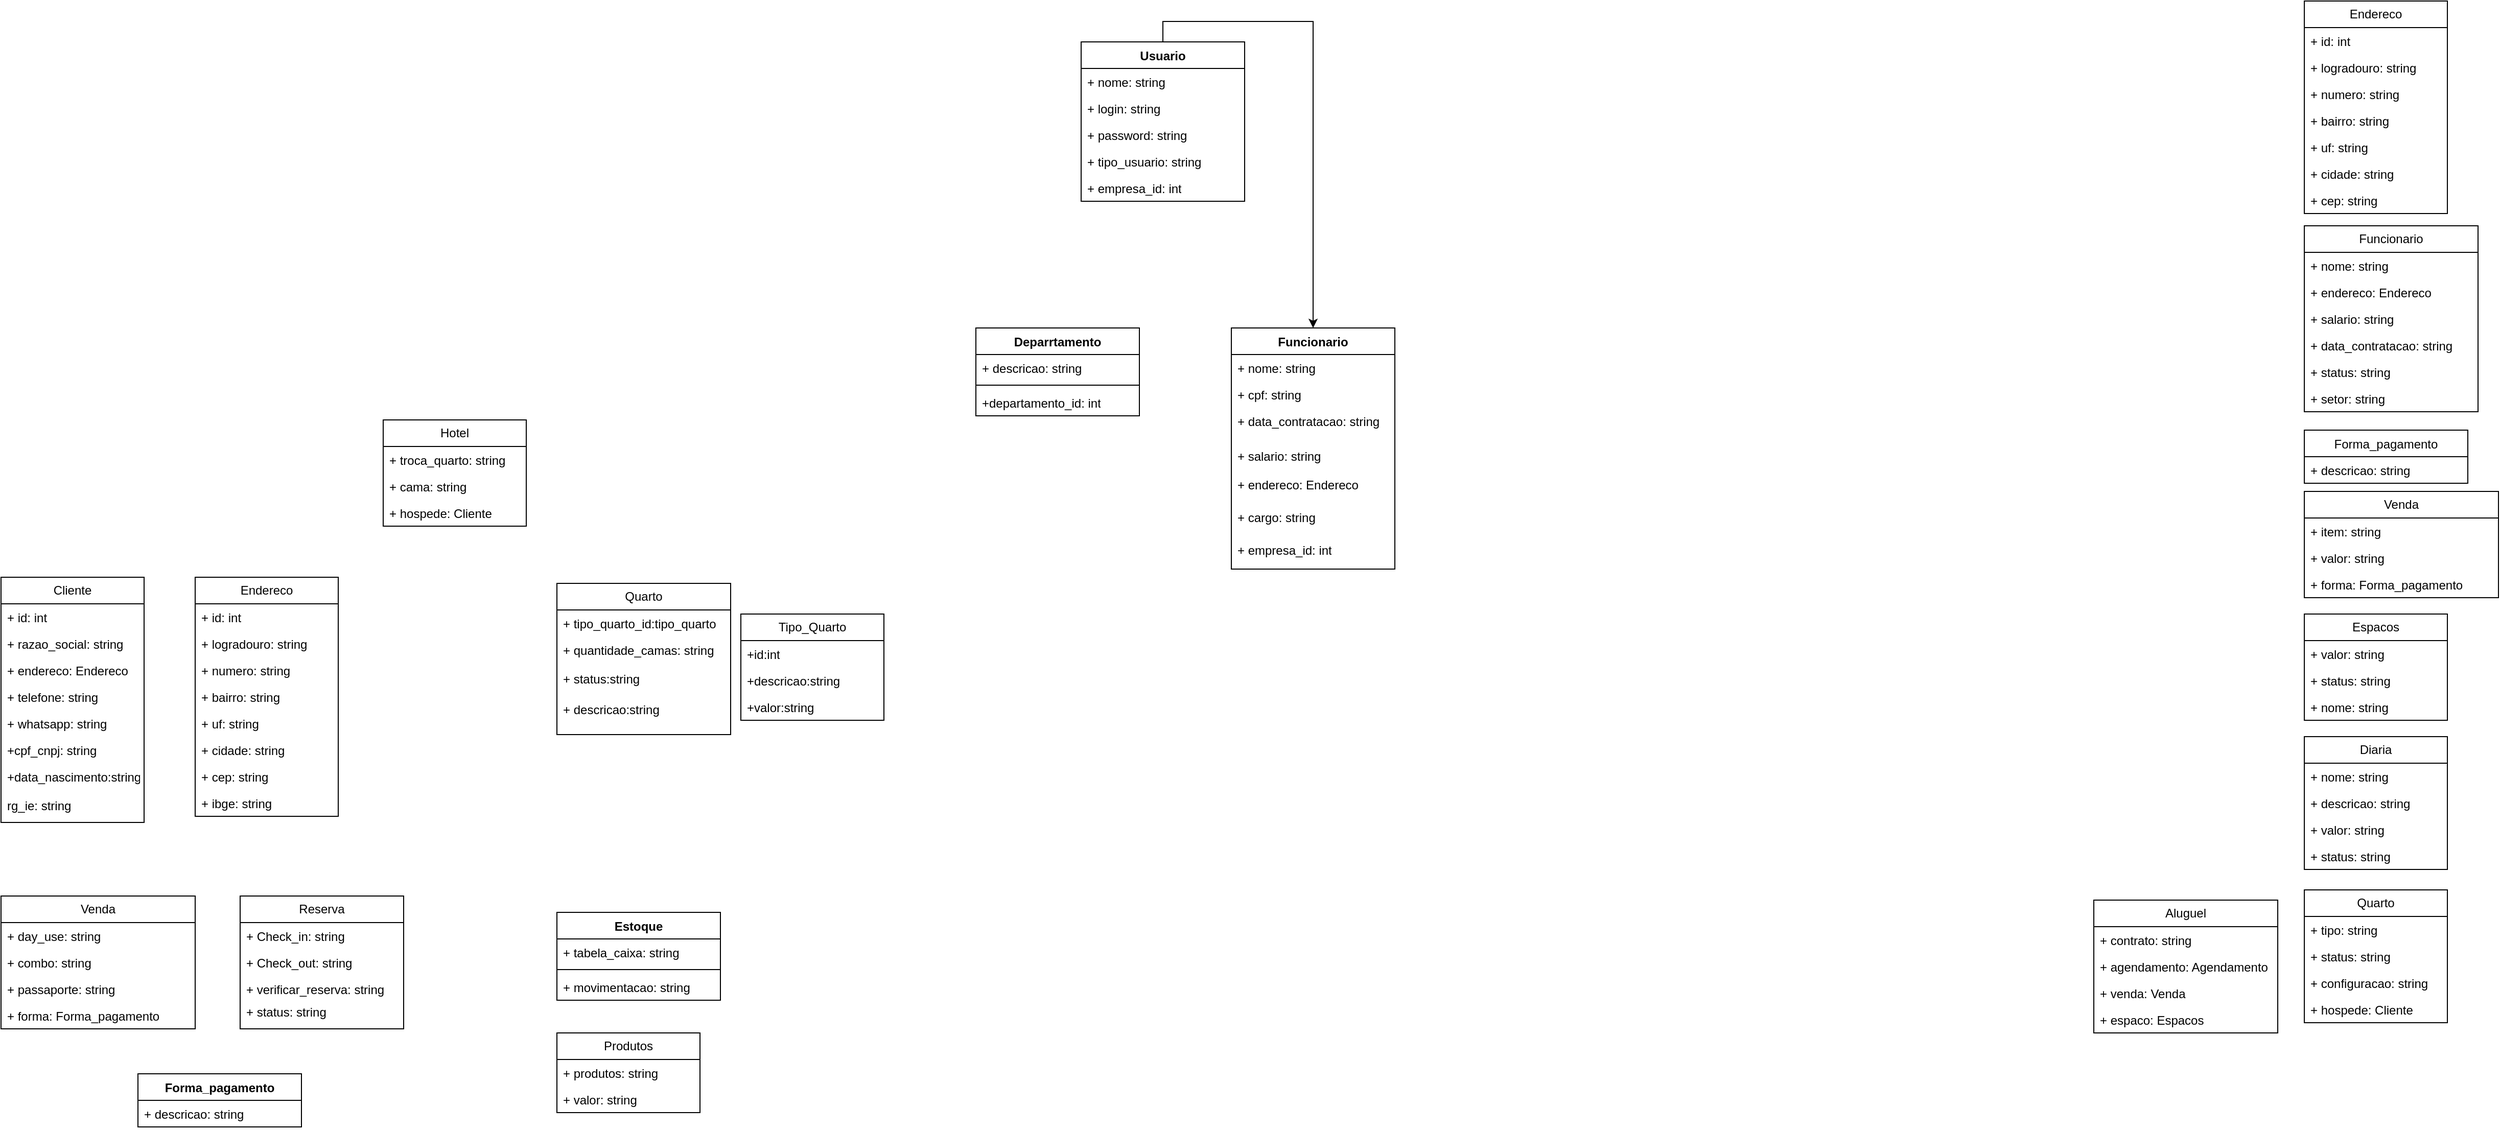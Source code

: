 <mxfile version="26.0.13" pages="3">
  <diagram id="C5RBs43oDa-KdzZeNtuy" name="Geral">
    <mxGraphModel dx="2774" dy="377" grid="1" gridSize="10" guides="1" tooltips="1" connect="1" arrows="1" fold="1" page="1" pageScale="1" pageWidth="827" pageHeight="1169" math="0" shadow="0">
      <root>
        <mxCell id="WIyWlLk6GJQsqaUBKTNV-0" />
        <mxCell id="WIyWlLk6GJQsqaUBKTNV-1" parent="WIyWlLk6GJQsqaUBKTNV-0" />
        <mxCell id="wSkTJqaz7idDvHBXDmYQ-0" value="Endereco" style="swimlane;fontStyle=0;childLayout=stackLayout;horizontal=1;startSize=26;fillColor=none;horizontalStack=0;resizeParent=1;resizeParentMax=0;resizeLast=0;collapsible=1;marginBottom=0;whiteSpace=wrap;html=1;" parent="WIyWlLk6GJQsqaUBKTNV-1" vertex="1">
          <mxGeometry x="620" y="40" width="140" height="208" as="geometry" />
        </mxCell>
        <mxCell id="wSkTJqaz7idDvHBXDmYQ-1" value="+ id: int" style="text;strokeColor=none;fillColor=none;align=left;verticalAlign=top;spacingLeft=4;spacingRight=4;overflow=hidden;rotatable=0;points=[[0,0.5],[1,0.5]];portConstraint=eastwest;whiteSpace=wrap;html=1;" parent="wSkTJqaz7idDvHBXDmYQ-0" vertex="1">
          <mxGeometry y="26" width="140" height="26" as="geometry" />
        </mxCell>
        <mxCell id="wSkTJqaz7idDvHBXDmYQ-2" value="+ logradouro: string" style="text;strokeColor=none;fillColor=none;align=left;verticalAlign=top;spacingLeft=4;spacingRight=4;overflow=hidden;rotatable=0;points=[[0,0.5],[1,0.5]];portConstraint=eastwest;whiteSpace=wrap;html=1;" parent="wSkTJqaz7idDvHBXDmYQ-0" vertex="1">
          <mxGeometry y="52" width="140" height="26" as="geometry" />
        </mxCell>
        <mxCell id="wSkTJqaz7idDvHBXDmYQ-3" value="+ numero: string" style="text;strokeColor=none;fillColor=none;align=left;verticalAlign=top;spacingLeft=4;spacingRight=4;overflow=hidden;rotatable=0;points=[[0,0.5],[1,0.5]];portConstraint=eastwest;whiteSpace=wrap;html=1;" parent="wSkTJqaz7idDvHBXDmYQ-0" vertex="1">
          <mxGeometry y="78" width="140" height="26" as="geometry" />
        </mxCell>
        <mxCell id="wSkTJqaz7idDvHBXDmYQ-4" value="+ bairro: string" style="text;strokeColor=none;fillColor=none;align=left;verticalAlign=top;spacingLeft=4;spacingRight=4;overflow=hidden;rotatable=0;points=[[0,0.5],[1,0.5]];portConstraint=eastwest;whiteSpace=wrap;html=1;" parent="wSkTJqaz7idDvHBXDmYQ-0" vertex="1">
          <mxGeometry y="104" width="140" height="26" as="geometry" />
        </mxCell>
        <mxCell id="wSkTJqaz7idDvHBXDmYQ-5" value="+ uf: string" style="text;strokeColor=none;fillColor=none;align=left;verticalAlign=top;spacingLeft=4;spacingRight=4;overflow=hidden;rotatable=0;points=[[0,0.5],[1,0.5]];portConstraint=eastwest;whiteSpace=wrap;html=1;" parent="wSkTJqaz7idDvHBXDmYQ-0" vertex="1">
          <mxGeometry y="130" width="140" height="26" as="geometry" />
        </mxCell>
        <mxCell id="wSkTJqaz7idDvHBXDmYQ-6" value="+ cidade: string" style="text;strokeColor=none;fillColor=none;align=left;verticalAlign=top;spacingLeft=4;spacingRight=4;overflow=hidden;rotatable=0;points=[[0,0.5],[1,0.5]];portConstraint=eastwest;whiteSpace=wrap;html=1;" parent="wSkTJqaz7idDvHBXDmYQ-0" vertex="1">
          <mxGeometry y="156" width="140" height="26" as="geometry" />
        </mxCell>
        <mxCell id="wSkTJqaz7idDvHBXDmYQ-7" value="+ cep: string" style="text;strokeColor=none;fillColor=none;align=left;verticalAlign=top;spacingLeft=4;spacingRight=4;overflow=hidden;rotatable=0;points=[[0,0.5],[1,0.5]];portConstraint=eastwest;whiteSpace=wrap;html=1;" parent="wSkTJqaz7idDvHBXDmYQ-0" vertex="1">
          <mxGeometry y="182" width="140" height="26" as="geometry" />
        </mxCell>
        <mxCell id="Y8Y8SWHDW6Bw1dZ4l9J8-2" value="Cliente" style="swimlane;fontStyle=0;childLayout=stackLayout;horizontal=1;startSize=26;fillColor=none;horizontalStack=0;resizeParent=1;resizeParentMax=0;resizeLast=0;collapsible=1;marginBottom=0;whiteSpace=wrap;html=1;" parent="WIyWlLk6GJQsqaUBKTNV-1" vertex="1">
          <mxGeometry x="-1634" y="604" width="140" height="240" as="geometry" />
        </mxCell>
        <mxCell id="Y8Y8SWHDW6Bw1dZ4l9J8-3" value="+ id: int " style="text;strokeColor=none;fillColor=none;align=left;verticalAlign=top;spacingLeft=4;spacingRight=4;overflow=hidden;rotatable=0;points=[[0,0.5],[1,0.5]];portConstraint=eastwest;whiteSpace=wrap;html=1;" parent="Y8Y8SWHDW6Bw1dZ4l9J8-2" vertex="1">
          <mxGeometry y="26" width="140" height="26" as="geometry" />
        </mxCell>
        <mxCell id="Y8Y8SWHDW6Bw1dZ4l9J8-4" value="+ razao_social: string" style="text;strokeColor=none;fillColor=none;align=left;verticalAlign=top;spacingLeft=4;spacingRight=4;overflow=hidden;rotatable=0;points=[[0,0.5],[1,0.5]];portConstraint=eastwest;whiteSpace=wrap;html=1;" parent="Y8Y8SWHDW6Bw1dZ4l9J8-2" vertex="1">
          <mxGeometry y="52" width="140" height="26" as="geometry" />
        </mxCell>
        <mxCell id="Y8Y8SWHDW6Bw1dZ4l9J8-5" value="+ endereco: Endereco" style="text;strokeColor=none;fillColor=none;align=left;verticalAlign=top;spacingLeft=4;spacingRight=4;overflow=hidden;rotatable=0;points=[[0,0.5],[1,0.5]];portConstraint=eastwest;whiteSpace=wrap;html=1;" parent="Y8Y8SWHDW6Bw1dZ4l9J8-2" vertex="1">
          <mxGeometry y="78" width="140" height="26" as="geometry" />
        </mxCell>
        <mxCell id="Y8Y8SWHDW6Bw1dZ4l9J8-6" value="+ telefone: string" style="text;strokeColor=none;fillColor=none;align=left;verticalAlign=top;spacingLeft=4;spacingRight=4;overflow=hidden;rotatable=0;points=[[0,0.5],[1,0.5]];portConstraint=eastwest;whiteSpace=wrap;html=1;" parent="Y8Y8SWHDW6Bw1dZ4l9J8-2" vertex="1">
          <mxGeometry y="104" width="140" height="26" as="geometry" />
        </mxCell>
        <mxCell id="Y8Y8SWHDW6Bw1dZ4l9J8-7" value="+ whatsapp: string" style="text;strokeColor=none;fillColor=none;align=left;verticalAlign=top;spacingLeft=4;spacingRight=4;overflow=hidden;rotatable=0;points=[[0,0.5],[1,0.5]];portConstraint=eastwest;whiteSpace=wrap;html=1;" parent="Y8Y8SWHDW6Bw1dZ4l9J8-2" vertex="1">
          <mxGeometry y="130" width="140" height="26" as="geometry" />
        </mxCell>
        <mxCell id="Y8Y8SWHDW6Bw1dZ4l9J8-8" value="+cpf_cnpj: string" style="text;strokeColor=none;fillColor=none;align=left;verticalAlign=top;spacingLeft=4;spacingRight=4;overflow=hidden;rotatable=0;points=[[0,0.5],[1,0.5]];portConstraint=eastwest;whiteSpace=wrap;html=1;" parent="Y8Y8SWHDW6Bw1dZ4l9J8-2" vertex="1">
          <mxGeometry y="156" width="140" height="26" as="geometry" />
        </mxCell>
        <mxCell id="ChTZRhIxoG6WgYnew7f6-90" value="+data_nascimento:string" style="text;strokeColor=none;fillColor=none;align=left;verticalAlign=top;spacingLeft=4;spacingRight=4;overflow=hidden;rotatable=0;points=[[0,0.5],[1,0.5]];portConstraint=eastwest;whiteSpace=wrap;html=1;" parent="Y8Y8SWHDW6Bw1dZ4l9J8-2" vertex="1">
          <mxGeometry y="182" width="140" height="28" as="geometry" />
        </mxCell>
        <mxCell id="Y8Y8SWHDW6Bw1dZ4l9J8-9" value="rg_ie: string" style="text;strokeColor=none;fillColor=none;align=left;verticalAlign=top;spacingLeft=4;spacingRight=4;overflow=hidden;rotatable=0;points=[[0,0.5],[1,0.5]];portConstraint=eastwest;whiteSpace=wrap;html=1;" parent="Y8Y8SWHDW6Bw1dZ4l9J8-2" vertex="1">
          <mxGeometry y="210" width="140" height="30" as="geometry" />
        </mxCell>
        <mxCell id="wSkTJqaz7idDvHBXDmYQ-8" value="Funcionario" style="swimlane;fontStyle=0;childLayout=stackLayout;horizontal=1;startSize=26;fillColor=none;horizontalStack=0;resizeParent=1;resizeParentMax=0;resizeLast=0;collapsible=1;marginBottom=0;whiteSpace=wrap;html=1;" parent="WIyWlLk6GJQsqaUBKTNV-1" vertex="1">
          <mxGeometry x="620" y="260" width="170" height="182" as="geometry" />
        </mxCell>
        <mxCell id="wSkTJqaz7idDvHBXDmYQ-9" value="+ nome: string" style="text;strokeColor=none;fillColor=none;align=left;verticalAlign=top;spacingLeft=4;spacingRight=4;overflow=hidden;rotatable=0;points=[[0,0.5],[1,0.5]];portConstraint=eastwest;whiteSpace=wrap;html=1;" parent="wSkTJqaz7idDvHBXDmYQ-8" vertex="1">
          <mxGeometry y="26" width="170" height="26" as="geometry" />
        </mxCell>
        <mxCell id="wSkTJqaz7idDvHBXDmYQ-10" value="+ endereco: Endereco" style="text;strokeColor=none;fillColor=none;align=left;verticalAlign=top;spacingLeft=4;spacingRight=4;overflow=hidden;rotatable=0;points=[[0,0.5],[1,0.5]];portConstraint=eastwest;whiteSpace=wrap;html=1;" parent="wSkTJqaz7idDvHBXDmYQ-8" vertex="1">
          <mxGeometry y="52" width="170" height="26" as="geometry" />
        </mxCell>
        <mxCell id="wSkTJqaz7idDvHBXDmYQ-11" value="+ salario: string" style="text;strokeColor=none;fillColor=none;align=left;verticalAlign=top;spacingLeft=4;spacingRight=4;overflow=hidden;rotatable=0;points=[[0,0.5],[1,0.5]];portConstraint=eastwest;whiteSpace=wrap;html=1;" parent="wSkTJqaz7idDvHBXDmYQ-8" vertex="1">
          <mxGeometry y="78" width="170" height="26" as="geometry" />
        </mxCell>
        <mxCell id="wSkTJqaz7idDvHBXDmYQ-12" value="+ data_contratacao: string" style="text;strokeColor=none;fillColor=none;align=left;verticalAlign=top;spacingLeft=4;spacingRight=4;overflow=hidden;rotatable=0;points=[[0,0.5],[1,0.5]];portConstraint=eastwest;whiteSpace=wrap;html=1;" parent="wSkTJqaz7idDvHBXDmYQ-8" vertex="1">
          <mxGeometry y="104" width="170" height="26" as="geometry" />
        </mxCell>
        <mxCell id="wSkTJqaz7idDvHBXDmYQ-13" value="+ status: string" style="text;strokeColor=none;fillColor=none;align=left;verticalAlign=top;spacingLeft=4;spacingRight=4;overflow=hidden;rotatable=0;points=[[0,0.5],[1,0.5]];portConstraint=eastwest;whiteSpace=wrap;html=1;" parent="wSkTJqaz7idDvHBXDmYQ-8" vertex="1">
          <mxGeometry y="130" width="170" height="26" as="geometry" />
        </mxCell>
        <mxCell id="wSkTJqaz7idDvHBXDmYQ-14" value="+ setor: string" style="text;strokeColor=none;fillColor=none;align=left;verticalAlign=top;spacingLeft=4;spacingRight=4;overflow=hidden;rotatable=0;points=[[0,0.5],[1,0.5]];portConstraint=eastwest;whiteSpace=wrap;html=1;" parent="wSkTJqaz7idDvHBXDmYQ-8" vertex="1">
          <mxGeometry y="156" width="170" height="26" as="geometry" />
        </mxCell>
        <mxCell id="G8Tv_Enj5uuoqfxfAPcS-8" value="&lt;span style=&quot;font-weight: normal;&quot;&gt;Forma_pagamento&lt;/span&gt;" style="swimlane;fontStyle=1;align=center;verticalAlign=top;childLayout=stackLayout;horizontal=1;startSize=26;horizontalStack=0;resizeParent=1;resizeParentMax=0;resizeLast=0;collapsible=1;marginBottom=0;whiteSpace=wrap;html=1;" parent="WIyWlLk6GJQsqaUBKTNV-1" vertex="1">
          <mxGeometry x="620" y="460" width="160" height="52" as="geometry" />
        </mxCell>
        <mxCell id="G8Tv_Enj5uuoqfxfAPcS-9" value="+ descricao: string" style="text;strokeColor=none;fillColor=none;align=left;verticalAlign=top;spacingLeft=4;spacingRight=4;overflow=hidden;rotatable=0;points=[[0,0.5],[1,0.5]];portConstraint=eastwest;whiteSpace=wrap;html=1;" parent="G8Tv_Enj5uuoqfxfAPcS-8" vertex="1">
          <mxGeometry y="26" width="160" height="26" as="geometry" />
        </mxCell>
        <mxCell id="G8Tv_Enj5uuoqfxfAPcS-12" value="Venda" style="swimlane;fontStyle=0;childLayout=stackLayout;horizontal=1;startSize=26;fillColor=none;horizontalStack=0;resizeParent=1;resizeParentMax=0;resizeLast=0;collapsible=1;marginBottom=0;whiteSpace=wrap;html=1;" parent="WIyWlLk6GJQsqaUBKTNV-1" vertex="1">
          <mxGeometry x="620" y="520" width="190" height="104" as="geometry" />
        </mxCell>
        <mxCell id="G8Tv_Enj5uuoqfxfAPcS-13" value="+ item: string" style="text;strokeColor=none;fillColor=none;align=left;verticalAlign=top;spacingLeft=4;spacingRight=4;overflow=hidden;rotatable=0;points=[[0,0.5],[1,0.5]];portConstraint=eastwest;whiteSpace=wrap;html=1;" parent="G8Tv_Enj5uuoqfxfAPcS-12" vertex="1">
          <mxGeometry y="26" width="190" height="26" as="geometry" />
        </mxCell>
        <mxCell id="G8Tv_Enj5uuoqfxfAPcS-14" value="+ valor: string" style="text;strokeColor=none;fillColor=none;align=left;verticalAlign=top;spacingLeft=4;spacingRight=4;overflow=hidden;rotatable=0;points=[[0,0.5],[1,0.5]];portConstraint=eastwest;whiteSpace=wrap;html=1;" parent="G8Tv_Enj5uuoqfxfAPcS-12" vertex="1">
          <mxGeometry y="52" width="190" height="26" as="geometry" />
        </mxCell>
        <mxCell id="G8Tv_Enj5uuoqfxfAPcS-15" value="+ forma: Forma_pagamento" style="text;strokeColor=none;fillColor=none;align=left;verticalAlign=top;spacingLeft=4;spacingRight=4;overflow=hidden;rotatable=0;points=[[0,0.5],[1,0.5]];portConstraint=eastwest;whiteSpace=wrap;html=1;" parent="G8Tv_Enj5uuoqfxfAPcS-12" vertex="1">
          <mxGeometry y="78" width="190" height="26" as="geometry" />
        </mxCell>
        <mxCell id="0kLQI9-kziCsEVqRTUsW-0" value="Espacos" style="swimlane;fontStyle=0;childLayout=stackLayout;horizontal=1;startSize=26;fillColor=none;horizontalStack=0;resizeParent=1;resizeParentMax=0;resizeLast=0;collapsible=1;marginBottom=0;whiteSpace=wrap;html=1;" parent="WIyWlLk6GJQsqaUBKTNV-1" vertex="1">
          <mxGeometry x="620" y="640" width="140" height="104" as="geometry" />
        </mxCell>
        <mxCell id="0kLQI9-kziCsEVqRTUsW-1" value="+ valor: string" style="text;strokeColor=none;fillColor=none;align=left;verticalAlign=top;spacingLeft=4;spacingRight=4;overflow=hidden;rotatable=0;points=[[0,0.5],[1,0.5]];portConstraint=eastwest;whiteSpace=wrap;html=1;" parent="0kLQI9-kziCsEVqRTUsW-0" vertex="1">
          <mxGeometry y="26" width="140" height="26" as="geometry" />
        </mxCell>
        <mxCell id="0kLQI9-kziCsEVqRTUsW-2" value="+ status: string" style="text;strokeColor=none;fillColor=none;align=left;verticalAlign=top;spacingLeft=4;spacingRight=4;overflow=hidden;rotatable=0;points=[[0,0.5],[1,0.5]];portConstraint=eastwest;whiteSpace=wrap;html=1;" parent="0kLQI9-kziCsEVqRTUsW-0" vertex="1">
          <mxGeometry y="52" width="140" height="26" as="geometry" />
        </mxCell>
        <mxCell id="0kLQI9-kziCsEVqRTUsW-3" value="+ nome: string" style="text;strokeColor=none;fillColor=none;align=left;verticalAlign=top;spacingLeft=4;spacingRight=4;overflow=hidden;rotatable=0;points=[[0,0.5],[1,0.5]];portConstraint=eastwest;whiteSpace=wrap;html=1;" parent="0kLQI9-kziCsEVqRTUsW-0" vertex="1">
          <mxGeometry y="78" width="140" height="26" as="geometry" />
        </mxCell>
        <mxCell id="ChTZRhIxoG6WgYnew7f6-2" value="Forma_pagamento" style="swimlane;fontStyle=1;align=center;verticalAlign=top;childLayout=stackLayout;horizontal=1;startSize=26;horizontalStack=0;resizeParent=1;resizeParentMax=0;resizeLast=0;collapsible=1;marginBottom=0;whiteSpace=wrap;html=1;" parent="WIyWlLk6GJQsqaUBKTNV-1" vertex="1">
          <mxGeometry x="-1500" y="1090" width="160" height="52" as="geometry" />
        </mxCell>
        <mxCell id="ChTZRhIxoG6WgYnew7f6-3" value="+ descricao: string" style="text;strokeColor=none;fillColor=none;align=left;verticalAlign=top;spacingLeft=4;spacingRight=4;overflow=hidden;rotatable=0;points=[[0,0.5],[1,0.5]];portConstraint=eastwest;whiteSpace=wrap;html=1;" parent="ChTZRhIxoG6WgYnew7f6-2" vertex="1">
          <mxGeometry y="26" width="160" height="26" as="geometry" />
        </mxCell>
        <mxCell id="0kLQI9-kziCsEVqRTUsW-4" value="Diaria" style="swimlane;fontStyle=0;childLayout=stackLayout;horizontal=1;startSize=26;fillColor=none;horizontalStack=0;resizeParent=1;resizeParentMax=0;resizeLast=0;collapsible=1;marginBottom=0;whiteSpace=wrap;html=1;" parent="WIyWlLk6GJQsqaUBKTNV-1" vertex="1">
          <mxGeometry x="620" y="760" width="140" height="130" as="geometry" />
        </mxCell>
        <mxCell id="0kLQI9-kziCsEVqRTUsW-5" value="+ nome: string" style="text;strokeColor=none;fillColor=none;align=left;verticalAlign=top;spacingLeft=4;spacingRight=4;overflow=hidden;rotatable=0;points=[[0,0.5],[1,0.5]];portConstraint=eastwest;whiteSpace=wrap;html=1;" parent="0kLQI9-kziCsEVqRTUsW-4" vertex="1">
          <mxGeometry y="26" width="140" height="26" as="geometry" />
        </mxCell>
        <mxCell id="0kLQI9-kziCsEVqRTUsW-6" value="+ descricao: string" style="text;strokeColor=none;fillColor=none;align=left;verticalAlign=top;spacingLeft=4;spacingRight=4;overflow=hidden;rotatable=0;points=[[0,0.5],[1,0.5]];portConstraint=eastwest;whiteSpace=wrap;html=1;" parent="0kLQI9-kziCsEVqRTUsW-4" vertex="1">
          <mxGeometry y="52" width="140" height="26" as="geometry" />
        </mxCell>
        <mxCell id="0kLQI9-kziCsEVqRTUsW-7" value="+ valor: string" style="text;strokeColor=none;fillColor=none;align=left;verticalAlign=top;spacingLeft=4;spacingRight=4;overflow=hidden;rotatable=0;points=[[0,0.5],[1,0.5]];portConstraint=eastwest;whiteSpace=wrap;html=1;" parent="0kLQI9-kziCsEVqRTUsW-4" vertex="1">
          <mxGeometry y="78" width="140" height="26" as="geometry" />
        </mxCell>
        <mxCell id="0kLQI9-kziCsEVqRTUsW-8" value="+ status: string" style="text;strokeColor=none;fillColor=none;align=left;verticalAlign=top;spacingLeft=4;spacingRight=4;overflow=hidden;rotatable=0;points=[[0,0.5],[1,0.5]];portConstraint=eastwest;whiteSpace=wrap;html=1;" parent="0kLQI9-kziCsEVqRTUsW-4" vertex="1">
          <mxGeometry y="104" width="140" height="26" as="geometry" />
        </mxCell>
        <mxCell id="ChTZRhIxoG6WgYnew7f6-4" value="Venda" style="swimlane;fontStyle=0;childLayout=stackLayout;horizontal=1;startSize=26;fillColor=none;horizontalStack=0;resizeParent=1;resizeParentMax=0;resizeLast=0;collapsible=1;marginBottom=0;whiteSpace=wrap;html=1;" parent="WIyWlLk6GJQsqaUBKTNV-1" vertex="1">
          <mxGeometry x="-1634" y="916" width="190" height="130" as="geometry">
            <mxRectangle x="-750" y="270" width="80" height="30" as="alternateBounds" />
          </mxGeometry>
        </mxCell>
        <mxCell id="ChTZRhIxoG6WgYnew7f6-5" value="+ day_use: string" style="text;strokeColor=none;fillColor=none;align=left;verticalAlign=top;spacingLeft=4;spacingRight=4;overflow=hidden;rotatable=0;points=[[0,0.5],[1,0.5]];portConstraint=eastwest;whiteSpace=wrap;html=1;" parent="ChTZRhIxoG6WgYnew7f6-4" vertex="1">
          <mxGeometry y="26" width="190" height="26" as="geometry" />
        </mxCell>
        <mxCell id="ChTZRhIxoG6WgYnew7f6-6" value="+ combo: string" style="text;strokeColor=none;fillColor=none;align=left;verticalAlign=top;spacingLeft=4;spacingRight=4;overflow=hidden;rotatable=0;points=[[0,0.5],[1,0.5]];portConstraint=eastwest;whiteSpace=wrap;html=1;" parent="ChTZRhIxoG6WgYnew7f6-4" vertex="1">
          <mxGeometry y="52" width="190" height="26" as="geometry" />
        </mxCell>
        <mxCell id="ChTZRhIxoG6WgYnew7f6-8" value="+ passaporte: string" style="text;strokeColor=none;fillColor=none;align=left;verticalAlign=top;spacingLeft=4;spacingRight=4;overflow=hidden;rotatable=0;points=[[0,0.5],[1,0.5]];portConstraint=eastwest;whiteSpace=wrap;html=1;" parent="ChTZRhIxoG6WgYnew7f6-4" vertex="1">
          <mxGeometry y="78" width="190" height="26" as="geometry" />
        </mxCell>
        <mxCell id="ChTZRhIxoG6WgYnew7f6-7" value="+ forma: Forma_pagamento" style="text;strokeColor=none;fillColor=none;align=left;verticalAlign=top;spacingLeft=4;spacingRight=4;overflow=hidden;rotatable=0;points=[[0,0.5],[1,0.5]];portConstraint=eastwest;whiteSpace=wrap;html=1;" parent="ChTZRhIxoG6WgYnew7f6-4" vertex="1">
          <mxGeometry y="104" width="190" height="26" as="geometry" />
        </mxCell>
        <mxCell id="0kLQI9-kziCsEVqRTUsW-14" value="Quarto" style="swimlane;fontStyle=0;childLayout=stackLayout;horizontal=1;startSize=26;fillColor=none;horizontalStack=0;resizeParent=1;resizeParentMax=0;resizeLast=0;collapsible=1;marginBottom=0;whiteSpace=wrap;html=1;" parent="WIyWlLk6GJQsqaUBKTNV-1" vertex="1">
          <mxGeometry x="620" y="910" width="140" height="130" as="geometry" />
        </mxCell>
        <mxCell id="0kLQI9-kziCsEVqRTUsW-15" value="+ tipo: string" style="text;strokeColor=none;fillColor=none;align=left;verticalAlign=top;spacingLeft=4;spacingRight=4;overflow=hidden;rotatable=0;points=[[0,0.5],[1,0.5]];portConstraint=eastwest;whiteSpace=wrap;html=1;" parent="0kLQI9-kziCsEVqRTUsW-14" vertex="1">
          <mxGeometry y="26" width="140" height="26" as="geometry" />
        </mxCell>
        <mxCell id="0kLQI9-kziCsEVqRTUsW-16" value="+ status: string" style="text;strokeColor=none;fillColor=none;align=left;verticalAlign=top;spacingLeft=4;spacingRight=4;overflow=hidden;rotatable=0;points=[[0,0.5],[1,0.5]];portConstraint=eastwest;whiteSpace=wrap;html=1;" parent="0kLQI9-kziCsEVqRTUsW-14" vertex="1">
          <mxGeometry y="52" width="140" height="26" as="geometry" />
        </mxCell>
        <mxCell id="0kLQI9-kziCsEVqRTUsW-17" value="+ configuracao: string" style="text;strokeColor=none;fillColor=none;align=left;verticalAlign=top;spacingLeft=4;spacingRight=4;overflow=hidden;rotatable=0;points=[[0,0.5],[1,0.5]];portConstraint=eastwest;whiteSpace=wrap;html=1;" parent="0kLQI9-kziCsEVqRTUsW-14" vertex="1">
          <mxGeometry y="78" width="140" height="26" as="geometry" />
        </mxCell>
        <mxCell id="0kLQI9-kziCsEVqRTUsW-18" value="+ hospede: Cliente" style="text;strokeColor=none;fillColor=none;align=left;verticalAlign=top;spacingLeft=4;spacingRight=4;overflow=hidden;rotatable=0;points=[[0,0.5],[1,0.5]];portConstraint=eastwest;whiteSpace=wrap;html=1;" parent="0kLQI9-kziCsEVqRTUsW-14" vertex="1">
          <mxGeometry y="104" width="140" height="26" as="geometry" />
        </mxCell>
        <mxCell id="ChTZRhIxoG6WgYnew7f6-9" value="Hotel" style="swimlane;fontStyle=0;childLayout=stackLayout;horizontal=1;startSize=26;fillColor=none;horizontalStack=0;resizeParent=1;resizeParentMax=0;resizeLast=0;collapsible=1;marginBottom=0;whiteSpace=wrap;html=1;" parent="WIyWlLk6GJQsqaUBKTNV-1" vertex="1">
          <mxGeometry x="-1260" y="450" width="140" height="104" as="geometry" />
        </mxCell>
        <mxCell id="ChTZRhIxoG6WgYnew7f6-10" value="+ troca_quarto: string" style="text;strokeColor=none;fillColor=none;align=left;verticalAlign=top;spacingLeft=4;spacingRight=4;overflow=hidden;rotatable=0;points=[[0,0.5],[1,0.5]];portConstraint=eastwest;whiteSpace=wrap;html=1;" parent="ChTZRhIxoG6WgYnew7f6-9" vertex="1">
          <mxGeometry y="26" width="140" height="26" as="geometry" />
        </mxCell>
        <mxCell id="ChTZRhIxoG6WgYnew7f6-11" value="+ cama: string" style="text;strokeColor=none;fillColor=none;align=left;verticalAlign=top;spacingLeft=4;spacingRight=4;overflow=hidden;rotatable=0;points=[[0,0.5],[1,0.5]];portConstraint=eastwest;whiteSpace=wrap;html=1;" parent="ChTZRhIxoG6WgYnew7f6-9" vertex="1">
          <mxGeometry y="52" width="140" height="26" as="geometry" />
        </mxCell>
        <mxCell id="ChTZRhIxoG6WgYnew7f6-12" value="+ hospede: Cliente" style="text;strokeColor=none;fillColor=none;align=left;verticalAlign=top;spacingLeft=4;spacingRight=4;overflow=hidden;rotatable=0;points=[[0,0.5],[1,0.5]];portConstraint=eastwest;whiteSpace=wrap;html=1;" parent="ChTZRhIxoG6WgYnew7f6-9" vertex="1">
          <mxGeometry y="78" width="140" height="26" as="geometry" />
        </mxCell>
        <mxCell id="ChTZRhIxoG6WgYnew7f6-13" value="Quarto" style="swimlane;fontStyle=0;childLayout=stackLayout;horizontal=1;startSize=26;fillColor=none;horizontalStack=0;resizeParent=1;resizeParentMax=0;resizeLast=0;collapsible=1;marginBottom=0;whiteSpace=wrap;html=1;" parent="WIyWlLk6GJQsqaUBKTNV-1" vertex="1">
          <mxGeometry x="-1090" y="610" width="170" height="148" as="geometry" />
        </mxCell>
        <mxCell id="ChTZRhIxoG6WgYnew7f6-14" value="+ tipo_quarto_id:tipo_quarto" style="text;strokeColor=none;fillColor=none;align=left;verticalAlign=top;spacingLeft=4;spacingRight=4;overflow=hidden;rotatable=0;points=[[0,0.5],[1,0.5]];portConstraint=eastwest;whiteSpace=wrap;html=1;" parent="ChTZRhIxoG6WgYnew7f6-13" vertex="1">
          <mxGeometry y="26" width="170" height="26" as="geometry" />
        </mxCell>
        <mxCell id="ChTZRhIxoG6WgYnew7f6-15" value="+ quantidade_camas: string" style="text;strokeColor=none;fillColor=none;align=left;verticalAlign=top;spacingLeft=4;spacingRight=4;overflow=hidden;rotatable=0;points=[[0,0.5],[1,0.5]];portConstraint=eastwest;whiteSpace=wrap;html=1;" parent="ChTZRhIxoG6WgYnew7f6-13" vertex="1">
          <mxGeometry y="52" width="170" height="28" as="geometry" />
        </mxCell>
        <mxCell id="ChTZRhIxoG6WgYnew7f6-42" value="&lt;div&gt;+ status:string&lt;/div&gt;&lt;div&gt;&lt;br&gt;&lt;/div&gt;" style="text;strokeColor=none;fillColor=none;align=left;verticalAlign=top;spacingLeft=4;spacingRight=4;overflow=hidden;rotatable=0;points=[[0,0.5],[1,0.5]];portConstraint=eastwest;whiteSpace=wrap;html=1;" parent="ChTZRhIxoG6WgYnew7f6-13" vertex="1">
          <mxGeometry y="80" width="170" height="30" as="geometry" />
        </mxCell>
        <mxCell id="ChTZRhIxoG6WgYnew7f6-44" value="+ descricao:string" style="text;strokeColor=none;fillColor=none;align=left;verticalAlign=top;spacingLeft=4;spacingRight=4;overflow=hidden;rotatable=0;points=[[0,0.5],[1,0.5]];portConstraint=eastwest;whiteSpace=wrap;html=1;" parent="ChTZRhIxoG6WgYnew7f6-13" vertex="1">
          <mxGeometry y="110" width="170" height="38" as="geometry" />
        </mxCell>
        <mxCell id="ChTZRhIxoG6WgYnew7f6-17" value="Reserva" style="swimlane;fontStyle=0;childLayout=stackLayout;horizontal=1;startSize=26;fillColor=none;horizontalStack=0;resizeParent=1;resizeParentMax=0;resizeLast=0;collapsible=1;marginBottom=0;whiteSpace=wrap;html=1;" parent="WIyWlLk6GJQsqaUBKTNV-1" vertex="1">
          <mxGeometry x="-1400" y="916" width="160" height="130" as="geometry" />
        </mxCell>
        <mxCell id="ChTZRhIxoG6WgYnew7f6-18" value="+ Check_in: string" style="text;strokeColor=none;fillColor=none;align=left;verticalAlign=top;spacingLeft=4;spacingRight=4;overflow=hidden;rotatable=0;points=[[0,0.5],[1,0.5]];portConstraint=eastwest;whiteSpace=wrap;html=1;" parent="ChTZRhIxoG6WgYnew7f6-17" vertex="1">
          <mxGeometry y="26" width="160" height="26" as="geometry" />
        </mxCell>
        <mxCell id="QgUa8BwOmbSVwxgKAvgS-0" value="+ Check_out: string" style="text;strokeColor=none;fillColor=none;align=left;verticalAlign=top;spacingLeft=4;spacingRight=4;overflow=hidden;rotatable=0;points=[[0,0.5],[1,0.5]];portConstraint=eastwest;whiteSpace=wrap;html=1;" parent="ChTZRhIxoG6WgYnew7f6-17" vertex="1">
          <mxGeometry y="52" width="160" height="26" as="geometry" />
        </mxCell>
        <mxCell id="ChTZRhIxoG6WgYnew7f6-19" value="+ verificar_reserva: string" style="text;strokeColor=none;fillColor=none;align=left;verticalAlign=top;spacingLeft=4;spacingRight=4;overflow=hidden;rotatable=0;points=[[0,0.5],[1,0.5]];portConstraint=eastwest;whiteSpace=wrap;html=1;" parent="ChTZRhIxoG6WgYnew7f6-17" vertex="1">
          <mxGeometry y="78" width="160" height="22" as="geometry" />
        </mxCell>
        <mxCell id="ChTZRhIxoG6WgYnew7f6-26" value="+ status: string" style="text;strokeColor=none;fillColor=none;align=left;verticalAlign=top;spacingLeft=4;spacingRight=4;overflow=hidden;rotatable=0;points=[[0,0.5],[1,0.5]];portConstraint=eastwest;whiteSpace=wrap;html=1;" parent="ChTZRhIxoG6WgYnew7f6-17" vertex="1">
          <mxGeometry y="100" width="160" height="30" as="geometry" />
        </mxCell>
        <mxCell id="ChTZRhIxoG6WgYnew7f6-27" value="Produtos" style="swimlane;fontStyle=0;childLayout=stackLayout;horizontal=1;startSize=26;fillColor=none;horizontalStack=0;resizeParent=1;resizeParentMax=0;resizeLast=0;collapsible=1;marginBottom=0;whiteSpace=wrap;html=1;" parent="WIyWlLk6GJQsqaUBKTNV-1" vertex="1">
          <mxGeometry x="-1090" y="1050" width="140" height="78" as="geometry" />
        </mxCell>
        <mxCell id="ChTZRhIxoG6WgYnew7f6-28" value="+ produtos: string" style="text;strokeColor=none;fillColor=none;align=left;verticalAlign=top;spacingLeft=4;spacingRight=4;overflow=hidden;rotatable=0;points=[[0,0.5],[1,0.5]];portConstraint=eastwest;whiteSpace=wrap;html=1;" parent="ChTZRhIxoG6WgYnew7f6-27" vertex="1">
          <mxGeometry y="26" width="140" height="26" as="geometry" />
        </mxCell>
        <mxCell id="ws4t6gLH6d1f72zfdX6S-0" value="&lt;div&gt;+ valor: string&lt;/div&gt;&lt;div&gt;&lt;br&gt;&lt;/div&gt;" style="text;strokeColor=none;fillColor=none;align=left;verticalAlign=top;spacingLeft=4;spacingRight=4;overflow=hidden;rotatable=0;points=[[0,0.5],[1,0.5]];portConstraint=eastwest;whiteSpace=wrap;html=1;" parent="ChTZRhIxoG6WgYnew7f6-27" vertex="1">
          <mxGeometry y="52" width="140" height="26" as="geometry" />
        </mxCell>
        <mxCell id="5CWG2yY66nXkNRCF23LD-0" value="Aluguel" style="swimlane;fontStyle=0;childLayout=stackLayout;horizontal=1;startSize=26;fillColor=none;horizontalStack=0;resizeParent=1;resizeParentMax=0;resizeLast=0;collapsible=1;marginBottom=0;whiteSpace=wrap;html=1;" parent="WIyWlLk6GJQsqaUBKTNV-1" vertex="1">
          <mxGeometry x="414" y="920" width="180" height="130" as="geometry" />
        </mxCell>
        <mxCell id="5CWG2yY66nXkNRCF23LD-1" value="+ contrato: string" style="text;strokeColor=none;fillColor=none;align=left;verticalAlign=top;spacingLeft=4;spacingRight=4;overflow=hidden;rotatable=0;points=[[0,0.5],[1,0.5]];portConstraint=eastwest;whiteSpace=wrap;html=1;" parent="5CWG2yY66nXkNRCF23LD-0" vertex="1">
          <mxGeometry y="26" width="180" height="26" as="geometry" />
        </mxCell>
        <mxCell id="5CWG2yY66nXkNRCF23LD-2" value="+ agendamento: Agendamento" style="text;strokeColor=none;fillColor=none;align=left;verticalAlign=top;spacingLeft=4;spacingRight=4;overflow=hidden;rotatable=0;points=[[0,0.5],[1,0.5]];portConstraint=eastwest;whiteSpace=wrap;html=1;" parent="5CWG2yY66nXkNRCF23LD-0" vertex="1">
          <mxGeometry y="52" width="180" height="26" as="geometry" />
        </mxCell>
        <mxCell id="5CWG2yY66nXkNRCF23LD-3" value="+ venda: Venda" style="text;strokeColor=none;fillColor=none;align=left;verticalAlign=top;spacingLeft=4;spacingRight=4;overflow=hidden;rotatable=0;points=[[0,0.5],[1,0.5]];portConstraint=eastwest;whiteSpace=wrap;html=1;" parent="5CWG2yY66nXkNRCF23LD-0" vertex="1">
          <mxGeometry y="78" width="180" height="26" as="geometry" />
        </mxCell>
        <mxCell id="5CWG2yY66nXkNRCF23LD-7" value="+ espaco: Espacos" style="text;strokeColor=none;fillColor=none;align=left;verticalAlign=top;spacingLeft=4;spacingRight=4;overflow=hidden;rotatable=0;points=[[0,0.5],[1,0.5]];portConstraint=eastwest;whiteSpace=wrap;html=1;" parent="5CWG2yY66nXkNRCF23LD-0" vertex="1">
          <mxGeometry y="104" width="180" height="26" as="geometry" />
        </mxCell>
        <mxCell id="ChTZRhIxoG6WgYnew7f6-35" value="Estoque" style="swimlane;fontStyle=1;align=center;verticalAlign=top;childLayout=stackLayout;horizontal=1;startSize=26;horizontalStack=0;resizeParent=1;resizeParentMax=0;resizeLast=0;collapsible=1;marginBottom=0;whiteSpace=wrap;html=1;" parent="WIyWlLk6GJQsqaUBKTNV-1" vertex="1">
          <mxGeometry x="-1090" y="932" width="160" height="86" as="geometry" />
        </mxCell>
        <mxCell id="ChTZRhIxoG6WgYnew7f6-36" value="+ tabela_caixa: string" style="text;strokeColor=none;fillColor=none;align=left;verticalAlign=top;spacingLeft=4;spacingRight=4;overflow=hidden;rotatable=0;points=[[0,0.5],[1,0.5]];portConstraint=eastwest;whiteSpace=wrap;html=1;" parent="ChTZRhIxoG6WgYnew7f6-35" vertex="1">
          <mxGeometry y="26" width="160" height="26" as="geometry" />
        </mxCell>
        <mxCell id="ChTZRhIxoG6WgYnew7f6-37" value="" style="line;strokeWidth=1;fillColor=none;align=left;verticalAlign=middle;spacingTop=-1;spacingLeft=3;spacingRight=3;rotatable=0;labelPosition=right;points=[];portConstraint=eastwest;strokeColor=inherit;" parent="ChTZRhIxoG6WgYnew7f6-35" vertex="1">
          <mxGeometry y="52" width="160" height="8" as="geometry" />
        </mxCell>
        <mxCell id="ChTZRhIxoG6WgYnew7f6-38" value="+ movimentacao: string" style="text;strokeColor=none;fillColor=none;align=left;verticalAlign=top;spacingLeft=4;spacingRight=4;overflow=hidden;rotatable=0;points=[[0,0.5],[1,0.5]];portConstraint=eastwest;whiteSpace=wrap;html=1;" parent="ChTZRhIxoG6WgYnew7f6-35" vertex="1">
          <mxGeometry y="60" width="160" height="26" as="geometry" />
        </mxCell>
        <mxCell id="ChTZRhIxoG6WgYnew7f6-68" style="edgeStyle=orthogonalEdgeStyle;rounded=0;orthogonalLoop=1;jettySize=auto;html=1;exitX=0.5;exitY=0;exitDx=0;exitDy=0;entryX=0.5;entryY=0;entryDx=0;entryDy=0;" parent="WIyWlLk6GJQsqaUBKTNV-1" source="ChTZRhIxoG6WgYnew7f6-50" target="ChTZRhIxoG6WgYnew7f6-64" edge="1">
          <mxGeometry relative="1" as="geometry" />
        </mxCell>
        <mxCell id="ChTZRhIxoG6WgYnew7f6-50" value="Usuario" style="swimlane;fontStyle=1;align=center;verticalAlign=top;childLayout=stackLayout;horizontal=1;startSize=26;horizontalStack=0;resizeParent=1;resizeParentMax=0;resizeLast=0;collapsible=1;marginBottom=0;whiteSpace=wrap;html=1;" parent="WIyWlLk6GJQsqaUBKTNV-1" vertex="1">
          <mxGeometry x="-577" y="80" width="160" height="156" as="geometry" />
        </mxCell>
        <mxCell id="ChTZRhIxoG6WgYnew7f6-53" value="+ nome: string" style="text;strokeColor=none;fillColor=none;align=left;verticalAlign=top;spacingLeft=4;spacingRight=4;overflow=hidden;rotatable=0;points=[[0,0.5],[1,0.5]];portConstraint=eastwest;whiteSpace=wrap;html=1;" parent="ChTZRhIxoG6WgYnew7f6-50" vertex="1">
          <mxGeometry y="26" width="160" height="26" as="geometry" />
        </mxCell>
        <mxCell id="ChTZRhIxoG6WgYnew7f6-54" value="+ login: string" style="text;strokeColor=none;fillColor=none;align=left;verticalAlign=top;spacingLeft=4;spacingRight=4;overflow=hidden;rotatable=0;points=[[0,0.5],[1,0.5]];portConstraint=eastwest;whiteSpace=wrap;html=1;" parent="ChTZRhIxoG6WgYnew7f6-50" vertex="1">
          <mxGeometry y="52" width="160" height="26" as="geometry" />
        </mxCell>
        <mxCell id="ChTZRhIxoG6WgYnew7f6-55" value="+ password: string" style="text;strokeColor=none;fillColor=none;align=left;verticalAlign=top;spacingLeft=4;spacingRight=4;overflow=hidden;rotatable=0;points=[[0,0.5],[1,0.5]];portConstraint=eastwest;whiteSpace=wrap;html=1;" parent="ChTZRhIxoG6WgYnew7f6-50" vertex="1">
          <mxGeometry y="78" width="160" height="26" as="geometry" />
        </mxCell>
        <mxCell id="ChTZRhIxoG6WgYnew7f6-58" value="+ tipo_usuario: string" style="text;strokeColor=none;fillColor=none;align=left;verticalAlign=top;spacingLeft=4;spacingRight=4;overflow=hidden;rotatable=0;points=[[0,0.5],[1,0.5]];portConstraint=eastwest;whiteSpace=wrap;html=1;" parent="ChTZRhIxoG6WgYnew7f6-50" vertex="1">
          <mxGeometry y="104" width="160" height="26" as="geometry" />
        </mxCell>
        <mxCell id="ChTZRhIxoG6WgYnew7f6-59" value="+ empresa_id: int" style="text;strokeColor=none;fillColor=none;align=left;verticalAlign=top;spacingLeft=4;spacingRight=4;overflow=hidden;rotatable=0;points=[[0,0.5],[1,0.5]];portConstraint=eastwest;whiteSpace=wrap;html=1;" parent="ChTZRhIxoG6WgYnew7f6-50" vertex="1">
          <mxGeometry y="130" width="160" height="26" as="geometry" />
        </mxCell>
        <mxCell id="ChTZRhIxoG6WgYnew7f6-64" value="Funcionario" style="swimlane;fontStyle=1;align=center;verticalAlign=top;childLayout=stackLayout;horizontal=1;startSize=26;horizontalStack=0;resizeParent=1;resizeParentMax=0;resizeLast=0;collapsible=1;marginBottom=0;whiteSpace=wrap;html=1;" parent="WIyWlLk6GJQsqaUBKTNV-1" vertex="1">
          <mxGeometry x="-430" y="360" width="160" height="236" as="geometry">
            <mxRectangle x="-430" y="360" width="100" height="30" as="alternateBounds" />
          </mxGeometry>
        </mxCell>
        <mxCell id="ChTZRhIxoG6WgYnew7f6-65" value="+ nome: string" style="text;strokeColor=none;fillColor=none;align=left;verticalAlign=top;spacingLeft=4;spacingRight=4;overflow=hidden;rotatable=0;points=[[0,0.5],[1,0.5]];portConstraint=eastwest;whiteSpace=wrap;html=1;" parent="ChTZRhIxoG6WgYnew7f6-64" vertex="1">
          <mxGeometry y="26" width="160" height="26" as="geometry" />
        </mxCell>
        <mxCell id="ChTZRhIxoG6WgYnew7f6-67" value="+ cpf: string" style="text;strokeColor=none;fillColor=none;align=left;verticalAlign=top;spacingLeft=4;spacingRight=4;overflow=hidden;rotatable=0;points=[[0,0.5],[1,0.5]];portConstraint=eastwest;whiteSpace=wrap;html=1;" parent="ChTZRhIxoG6WgYnew7f6-64" vertex="1">
          <mxGeometry y="52" width="160" height="26" as="geometry" />
        </mxCell>
        <mxCell id="ChTZRhIxoG6WgYnew7f6-70" value="+ data_contratacao: string" style="text;strokeColor=none;fillColor=none;align=left;verticalAlign=top;spacingLeft=4;spacingRight=4;overflow=hidden;rotatable=0;points=[[0,0.5],[1,0.5]];portConstraint=eastwest;whiteSpace=wrap;html=1;" parent="ChTZRhIxoG6WgYnew7f6-64" vertex="1">
          <mxGeometry y="78" width="160" height="34" as="geometry" />
        </mxCell>
        <mxCell id="ChTZRhIxoG6WgYnew7f6-71" value="+ salario: string" style="text;strokeColor=none;fillColor=none;align=left;verticalAlign=top;spacingLeft=4;spacingRight=4;overflow=hidden;rotatable=0;points=[[0,0.5],[1,0.5]];portConstraint=eastwest;whiteSpace=wrap;html=1;" parent="ChTZRhIxoG6WgYnew7f6-64" vertex="1">
          <mxGeometry y="112" width="160" height="28" as="geometry" />
        </mxCell>
        <mxCell id="ChTZRhIxoG6WgYnew7f6-72" value="+ endereco: Endereco" style="text;strokeColor=none;fillColor=none;align=left;verticalAlign=top;spacingLeft=4;spacingRight=4;overflow=hidden;rotatable=0;points=[[0,0.5],[1,0.5]];portConstraint=eastwest;whiteSpace=wrap;html=1;" parent="ChTZRhIxoG6WgYnew7f6-64" vertex="1">
          <mxGeometry y="140" width="160" height="32" as="geometry" />
        </mxCell>
        <mxCell id="ChTZRhIxoG6WgYnew7f6-77" value="+ cargo: string" style="text;strokeColor=none;fillColor=none;align=left;verticalAlign=top;spacingLeft=4;spacingRight=4;overflow=hidden;rotatable=0;points=[[0,0.5],[1,0.5]];portConstraint=eastwest;whiteSpace=wrap;html=1;" parent="ChTZRhIxoG6WgYnew7f6-64" vertex="1">
          <mxGeometry y="172" width="160" height="32" as="geometry" />
        </mxCell>
        <mxCell id="ChTZRhIxoG6WgYnew7f6-78" value="+ empresa_id: int" style="text;strokeColor=none;fillColor=none;align=left;verticalAlign=top;spacingLeft=4;spacingRight=4;overflow=hidden;rotatable=0;points=[[0,0.5],[1,0.5]];portConstraint=eastwest;whiteSpace=wrap;html=1;" parent="ChTZRhIxoG6WgYnew7f6-64" vertex="1">
          <mxGeometry y="204" width="160" height="32" as="geometry" />
        </mxCell>
        <mxCell id="ChTZRhIxoG6WgYnew7f6-73" value="Deparrtamento" style="swimlane;fontStyle=1;align=center;verticalAlign=top;childLayout=stackLayout;horizontal=1;startSize=26;horizontalStack=0;resizeParent=1;resizeParentMax=0;resizeLast=0;collapsible=1;marginBottom=0;whiteSpace=wrap;html=1;" parent="WIyWlLk6GJQsqaUBKTNV-1" vertex="1">
          <mxGeometry x="-680" y="360" width="160" height="86" as="geometry" />
        </mxCell>
        <mxCell id="ChTZRhIxoG6WgYnew7f6-74" value="+ descricao: string" style="text;strokeColor=none;fillColor=none;align=left;verticalAlign=top;spacingLeft=4;spacingRight=4;overflow=hidden;rotatable=0;points=[[0,0.5],[1,0.5]];portConstraint=eastwest;whiteSpace=wrap;html=1;" parent="ChTZRhIxoG6WgYnew7f6-73" vertex="1">
          <mxGeometry y="26" width="160" height="26" as="geometry" />
        </mxCell>
        <mxCell id="ChTZRhIxoG6WgYnew7f6-75" value="" style="line;strokeWidth=1;fillColor=none;align=left;verticalAlign=middle;spacingTop=-1;spacingLeft=3;spacingRight=3;rotatable=0;labelPosition=right;points=[];portConstraint=eastwest;strokeColor=inherit;" parent="ChTZRhIxoG6WgYnew7f6-73" vertex="1">
          <mxGeometry y="52" width="160" height="8" as="geometry" />
        </mxCell>
        <mxCell id="ChTZRhIxoG6WgYnew7f6-76" value="+departamento_id: int" style="text;strokeColor=none;fillColor=none;align=left;verticalAlign=top;spacingLeft=4;spacingRight=4;overflow=hidden;rotatable=0;points=[[0,0.5],[1,0.5]];portConstraint=eastwest;whiteSpace=wrap;html=1;" parent="ChTZRhIxoG6WgYnew7f6-73" vertex="1">
          <mxGeometry y="60" width="160" height="26" as="geometry" />
        </mxCell>
        <mxCell id="ChTZRhIxoG6WgYnew7f6-79" value="Endereco" style="swimlane;fontStyle=0;childLayout=stackLayout;horizontal=1;startSize=26;fillColor=none;horizontalStack=0;resizeParent=1;resizeParentMax=0;resizeLast=0;collapsible=1;marginBottom=0;whiteSpace=wrap;html=1;" parent="WIyWlLk6GJQsqaUBKTNV-1" vertex="1">
          <mxGeometry x="-1444" y="604" width="140" height="234" as="geometry" />
        </mxCell>
        <mxCell id="ChTZRhIxoG6WgYnew7f6-80" value="+ id: int" style="text;strokeColor=none;fillColor=none;align=left;verticalAlign=top;spacingLeft=4;spacingRight=4;overflow=hidden;rotatable=0;points=[[0,0.5],[1,0.5]];portConstraint=eastwest;whiteSpace=wrap;html=1;" parent="ChTZRhIxoG6WgYnew7f6-79" vertex="1">
          <mxGeometry y="26" width="140" height="26" as="geometry" />
        </mxCell>
        <mxCell id="ChTZRhIxoG6WgYnew7f6-81" value="+ logradouro: string" style="text;strokeColor=none;fillColor=none;align=left;verticalAlign=top;spacingLeft=4;spacingRight=4;overflow=hidden;rotatable=0;points=[[0,0.5],[1,0.5]];portConstraint=eastwest;whiteSpace=wrap;html=1;" parent="ChTZRhIxoG6WgYnew7f6-79" vertex="1">
          <mxGeometry y="52" width="140" height="26" as="geometry" />
        </mxCell>
        <mxCell id="ChTZRhIxoG6WgYnew7f6-82" value="+ numero: string" style="text;strokeColor=none;fillColor=none;align=left;verticalAlign=top;spacingLeft=4;spacingRight=4;overflow=hidden;rotatable=0;points=[[0,0.5],[1,0.5]];portConstraint=eastwest;whiteSpace=wrap;html=1;" parent="ChTZRhIxoG6WgYnew7f6-79" vertex="1">
          <mxGeometry y="78" width="140" height="26" as="geometry" />
        </mxCell>
        <mxCell id="ChTZRhIxoG6WgYnew7f6-83" value="+ bairro: string" style="text;strokeColor=none;fillColor=none;align=left;verticalAlign=top;spacingLeft=4;spacingRight=4;overflow=hidden;rotatable=0;points=[[0,0.5],[1,0.5]];portConstraint=eastwest;whiteSpace=wrap;html=1;" parent="ChTZRhIxoG6WgYnew7f6-79" vertex="1">
          <mxGeometry y="104" width="140" height="26" as="geometry" />
        </mxCell>
        <mxCell id="ChTZRhIxoG6WgYnew7f6-84" value="+ uf: string" style="text;strokeColor=none;fillColor=none;align=left;verticalAlign=top;spacingLeft=4;spacingRight=4;overflow=hidden;rotatable=0;points=[[0,0.5],[1,0.5]];portConstraint=eastwest;whiteSpace=wrap;html=1;" parent="ChTZRhIxoG6WgYnew7f6-79" vertex="1">
          <mxGeometry y="130" width="140" height="26" as="geometry" />
        </mxCell>
        <mxCell id="ChTZRhIxoG6WgYnew7f6-85" value="+ cidade: string" style="text;strokeColor=none;fillColor=none;align=left;verticalAlign=top;spacingLeft=4;spacingRight=4;overflow=hidden;rotatable=0;points=[[0,0.5],[1,0.5]];portConstraint=eastwest;whiteSpace=wrap;html=1;" parent="ChTZRhIxoG6WgYnew7f6-79" vertex="1">
          <mxGeometry y="156" width="140" height="26" as="geometry" />
        </mxCell>
        <mxCell id="ChTZRhIxoG6WgYnew7f6-86" value="+ cep: string" style="text;strokeColor=none;fillColor=none;align=left;verticalAlign=top;spacingLeft=4;spacingRight=4;overflow=hidden;rotatable=0;points=[[0,0.5],[1,0.5]];portConstraint=eastwest;whiteSpace=wrap;html=1;" parent="ChTZRhIxoG6WgYnew7f6-79" vertex="1">
          <mxGeometry y="182" width="140" height="26" as="geometry" />
        </mxCell>
        <mxCell id="ChTZRhIxoG6WgYnew7f6-87" value="+ ibge: string" style="text;strokeColor=none;fillColor=none;align=left;verticalAlign=top;spacingLeft=4;spacingRight=4;overflow=hidden;rotatable=0;points=[[0,0.5],[1,0.5]];portConstraint=eastwest;whiteSpace=wrap;html=1;" parent="ChTZRhIxoG6WgYnew7f6-79" vertex="1">
          <mxGeometry y="208" width="140" height="26" as="geometry" />
        </mxCell>
        <mxCell id="oU7lbWOzfzWpxPHUVedQ-0" value="Tipo_Quarto" style="swimlane;fontStyle=0;childLayout=stackLayout;horizontal=1;startSize=26;fillColor=none;horizontalStack=0;resizeParent=1;resizeParentMax=0;resizeLast=0;collapsible=1;marginBottom=0;whiteSpace=wrap;html=1;" parent="WIyWlLk6GJQsqaUBKTNV-1" vertex="1">
          <mxGeometry x="-910" y="640" width="140" height="104" as="geometry" />
        </mxCell>
        <mxCell id="oU7lbWOzfzWpxPHUVedQ-1" value="+id:int" style="text;strokeColor=none;fillColor=none;align=left;verticalAlign=top;spacingLeft=4;spacingRight=4;overflow=hidden;rotatable=0;points=[[0,0.5],[1,0.5]];portConstraint=eastwest;whiteSpace=wrap;html=1;" parent="oU7lbWOzfzWpxPHUVedQ-0" vertex="1">
          <mxGeometry y="26" width="140" height="26" as="geometry" />
        </mxCell>
        <mxCell id="oU7lbWOzfzWpxPHUVedQ-2" value="+descricao:string" style="text;strokeColor=none;fillColor=none;align=left;verticalAlign=top;spacingLeft=4;spacingRight=4;overflow=hidden;rotatable=0;points=[[0,0.5],[1,0.5]];portConstraint=eastwest;whiteSpace=wrap;html=1;" parent="oU7lbWOzfzWpxPHUVedQ-0" vertex="1">
          <mxGeometry y="52" width="140" height="26" as="geometry" />
        </mxCell>
        <mxCell id="oU7lbWOzfzWpxPHUVedQ-3" value="+valor:string" style="text;strokeColor=none;fillColor=none;align=left;verticalAlign=top;spacingLeft=4;spacingRight=4;overflow=hidden;rotatable=0;points=[[0,0.5],[1,0.5]];portConstraint=eastwest;whiteSpace=wrap;html=1;" parent="oU7lbWOzfzWpxPHUVedQ-0" vertex="1">
          <mxGeometry y="78" width="140" height="26" as="geometry" />
        </mxCell>
      </root>
    </mxGraphModel>
  </diagram>
  <diagram id="6dE7K46bXDLmbRfwtSgQ" name="Financeiro">
    <mxGraphModel grid="1" page="1" gridSize="10" guides="1" tooltips="1" connect="1" arrows="1" fold="1" pageScale="1" pageWidth="850" pageHeight="1100" math="0" shadow="0">
      <root>
        <mxCell id="0" />
        <mxCell id="1" parent="0" />
        <mxCell id="VbxGIlsGNoPNGT6QgkHw-1" value="Contas_a_pagar" style="swimlane;fontStyle=0;childLayout=stackLayout;horizontal=1;startSize=26;fillColor=none;horizontalStack=0;resizeParent=1;resizeParentMax=0;resizeLast=0;collapsible=1;marginBottom=0;whiteSpace=wrap;html=1;" parent="1" vertex="1">
          <mxGeometry x="80" y="80" width="160" height="286" as="geometry" />
        </mxCell>
        <mxCell id="VbxGIlsGNoPNGT6QgkHw-2" value="+ id: int" style="text;strokeColor=none;fillColor=none;align=left;verticalAlign=top;spacingLeft=4;spacingRight=4;overflow=hidden;rotatable=0;points=[[0,0.5],[1,0.5]];portConstraint=eastwest;whiteSpace=wrap;html=1;" parent="VbxGIlsGNoPNGT6QgkHw-1" vertex="1">
          <mxGeometry y="26" width="160" height="26" as="geometry" />
        </mxCell>
        <mxCell id="VbxGIlsGNoPNGT6QgkHw-3" value="+ descricao: string" style="text;strokeColor=none;fillColor=none;align=left;verticalAlign=top;spacingLeft=4;spacingRight=4;overflow=hidden;rotatable=0;points=[[0,0.5],[1,0.5]];portConstraint=eastwest;whiteSpace=wrap;html=1;" parent="VbxGIlsGNoPNGT6QgkHw-1" vertex="1">
          <mxGeometry y="52" width="160" height="26" as="geometry" />
        </mxCell>
        <mxCell id="VbxGIlsGNoPNGT6QgkHw-4" value="+ data_vencimento: string" style="text;strokeColor=none;fillColor=none;align=left;verticalAlign=top;spacingLeft=4;spacingRight=4;overflow=hidden;rotatable=0;points=[[0,0.5],[1,0.5]];portConstraint=eastwest;whiteSpace=wrap;html=1;" parent="VbxGIlsGNoPNGT6QgkHw-1" vertex="1">
          <mxGeometry y="78" width="160" height="26" as="geometry" />
        </mxCell>
        <mxCell id="VbxGIlsGNoPNGT6QgkHw-13" value="+ data_pagamento: string" style="text;strokeColor=none;fillColor=none;align=left;verticalAlign=top;spacingLeft=4;spacingRight=4;overflow=hidden;rotatable=0;points=[[0,0.5],[1,0.5]];portConstraint=eastwest;whiteSpace=wrap;html=1;" parent="VbxGIlsGNoPNGT6QgkHw-1" vertex="1">
          <mxGeometry y="104" width="160" height="26" as="geometry" />
        </mxCell>
        <mxCell id="VbxGIlsGNoPNGT6QgkHw-16" value="+ fornecedor: string" style="text;strokeColor=none;fillColor=none;align=left;verticalAlign=top;spacingLeft=4;spacingRight=4;overflow=hidden;rotatable=0;points=[[0,0.5],[1,0.5]];portConstraint=eastwest;whiteSpace=wrap;html=1;" parent="VbxGIlsGNoPNGT6QgkHw-1" vertex="1">
          <mxGeometry y="130" width="160" height="26" as="geometry" />
        </mxCell>
        <mxCell id="VbxGIlsGNoPNGT6QgkHw-17" value="+ empresa_id: Empresa" style="text;strokeColor=none;fillColor=none;align=left;verticalAlign=top;spacingLeft=4;spacingRight=4;overflow=hidden;rotatable=0;points=[[0,0.5],[1,0.5]];portConstraint=eastwest;whiteSpace=wrap;html=1;" parent="VbxGIlsGNoPNGT6QgkHw-1" vertex="1">
          <mxGeometry y="156" width="160" height="26" as="geometry" />
        </mxCell>
        <mxCell id="VbxGIlsGNoPNGT6QgkHw-18" value="+ plano_de_contas_id: int" style="text;strokeColor=none;fillColor=none;align=left;verticalAlign=top;spacingLeft=4;spacingRight=4;overflow=hidden;rotatable=0;points=[[0,0.5],[1,0.5]];portConstraint=eastwest;whiteSpace=wrap;html=1;" parent="VbxGIlsGNoPNGT6QgkHw-1" vertex="1">
          <mxGeometry y="182" width="160" height="26" as="geometry" />
        </mxCell>
        <mxCell id="VbxGIlsGNoPNGT6QgkHw-20" value="+ valor: string" style="text;strokeColor=none;fillColor=none;align=left;verticalAlign=top;spacingLeft=4;spacingRight=4;overflow=hidden;rotatable=0;points=[[0,0.5],[1,0.5]];portConstraint=eastwest;whiteSpace=wrap;html=1;" parent="VbxGIlsGNoPNGT6QgkHw-1" vertex="1">
          <mxGeometry y="208" width="160" height="26" as="geometry" />
        </mxCell>
        <mxCell id="VbxGIlsGNoPNGT6QgkHw-21" value="+ valor_pago: string" style="text;strokeColor=none;fillColor=none;align=left;verticalAlign=top;spacingLeft=4;spacingRight=4;overflow=hidden;rotatable=0;points=[[0,0.5],[1,0.5]];portConstraint=eastwest;whiteSpace=wrap;html=1;" parent="VbxGIlsGNoPNGT6QgkHw-1" vertex="1">
          <mxGeometry y="234" width="160" height="26" as="geometry" />
        </mxCell>
        <mxCell id="VbxGIlsGNoPNGT6QgkHw-19" value="+ status: string" style="text;strokeColor=none;fillColor=none;align=left;verticalAlign=top;spacingLeft=4;spacingRight=4;overflow=hidden;rotatable=0;points=[[0,0.5],[1,0.5]];portConstraint=eastwest;whiteSpace=wrap;html=1;" parent="VbxGIlsGNoPNGT6QgkHw-1" vertex="1">
          <mxGeometry y="260" width="160" height="26" as="geometry" />
        </mxCell>
        <mxCell id="VbxGIlsGNoPNGT6QgkHw-5" value="Contas_a_receber" style="swimlane;fontStyle=0;childLayout=stackLayout;horizontal=1;startSize=26;fillColor=none;horizontalStack=0;resizeParent=1;resizeParentMax=0;resizeLast=0;collapsible=1;marginBottom=0;whiteSpace=wrap;html=1;" parent="1" vertex="1">
          <mxGeometry x="560" y="80" width="200" height="312" as="geometry" />
        </mxCell>
        <mxCell id="VbxGIlsGNoPNGT6QgkHw-6" value="+ id: int" style="text;strokeColor=none;fillColor=none;align=left;verticalAlign=top;spacingLeft=4;spacingRight=4;overflow=hidden;rotatable=0;points=[[0,0.5],[1,0.5]];portConstraint=eastwest;whiteSpace=wrap;html=1;" parent="VbxGIlsGNoPNGT6QgkHw-5" vertex="1">
          <mxGeometry y="26" width="200" height="26" as="geometry" />
        </mxCell>
        <mxCell id="VbxGIlsGNoPNGT6QgkHw-7" value="+ descricao: string" style="text;strokeColor=none;fillColor=none;align=left;verticalAlign=top;spacingLeft=4;spacingRight=4;overflow=hidden;rotatable=0;points=[[0,0.5],[1,0.5]];portConstraint=eastwest;whiteSpace=wrap;html=1;" parent="VbxGIlsGNoPNGT6QgkHw-5" vertex="1">
          <mxGeometry y="52" width="200" height="26" as="geometry" />
        </mxCell>
        <mxCell id="VbxGIlsGNoPNGT6QgkHw-8" value="+ valor: string" style="text;strokeColor=none;fillColor=none;align=left;verticalAlign=top;spacingLeft=4;spacingRight=4;overflow=hidden;rotatable=0;points=[[0,0.5],[1,0.5]];portConstraint=eastwest;whiteSpace=wrap;html=1;" parent="VbxGIlsGNoPNGT6QgkHw-5" vertex="1">
          <mxGeometry y="78" width="200" height="26" as="geometry" />
        </mxCell>
        <mxCell id="GovwlGV4jPgu-RIlxJku-12" value="+ valor_pago: string" style="text;strokeColor=none;fillColor=none;align=left;verticalAlign=top;spacingLeft=4;spacingRight=4;overflow=hidden;rotatable=0;points=[[0,0.5],[1,0.5]];portConstraint=eastwest;whiteSpace=wrap;html=1;" parent="VbxGIlsGNoPNGT6QgkHw-5" vertex="1">
          <mxGeometry y="104" width="200" height="26" as="geometry" />
        </mxCell>
        <mxCell id="GovwlGV4jPgu-RIlxJku-13" value="+ data_vencimento: string" style="text;strokeColor=none;fillColor=none;align=left;verticalAlign=top;spacingLeft=4;spacingRight=4;overflow=hidden;rotatable=0;points=[[0,0.5],[1,0.5]];portConstraint=eastwest;whiteSpace=wrap;html=1;" parent="VbxGIlsGNoPNGT6QgkHw-5" vertex="1">
          <mxGeometry y="130" width="200" height="26" as="geometry" />
        </mxCell>
        <mxCell id="GovwlGV4jPgu-RIlxJku-14" value="+ data_pagamento: string" style="text;strokeColor=none;fillColor=none;align=left;verticalAlign=top;spacingLeft=4;spacingRight=4;overflow=hidden;rotatable=0;points=[[0,0.5],[1,0.5]];portConstraint=eastwest;whiteSpace=wrap;html=1;" parent="VbxGIlsGNoPNGT6QgkHw-5" vertex="1">
          <mxGeometry y="156" width="200" height="26" as="geometry" />
        </mxCell>
        <mxCell id="GovwlGV4jPgu-RIlxJku-15" value="+ parcela: string" style="text;strokeColor=none;fillColor=none;align=left;verticalAlign=top;spacingLeft=4;spacingRight=4;overflow=hidden;rotatable=0;points=[[0,0.5],[1,0.5]];portConstraint=eastwest;whiteSpace=wrap;html=1;" parent="VbxGIlsGNoPNGT6QgkHw-5" vertex="1">
          <mxGeometry y="182" width="200" height="26" as="geometry" />
        </mxCell>
        <mxCell id="GovwlGV4jPgu-RIlxJku-16" value="+ situacao: string" style="text;strokeColor=none;fillColor=none;align=left;verticalAlign=top;spacingLeft=4;spacingRight=4;overflow=hidden;rotatable=0;points=[[0,0.5],[1,0.5]];portConstraint=eastwest;whiteSpace=wrap;html=1;" parent="VbxGIlsGNoPNGT6QgkHw-5" vertex="1">
          <mxGeometry y="208" width="200" height="26" as="geometry" />
        </mxCell>
        <mxCell id="GovwlGV4jPgu-RIlxJku-17" value="+ cliente_id: int" style="text;strokeColor=none;fillColor=none;align=left;verticalAlign=top;spacingLeft=4;spacingRight=4;overflow=hidden;rotatable=0;points=[[0,0.5],[1,0.5]];portConstraint=eastwest;whiteSpace=wrap;html=1;" parent="VbxGIlsGNoPNGT6QgkHw-5" vertex="1">
          <mxGeometry y="234" width="200" height="26" as="geometry" />
        </mxCell>
        <mxCell id="GovwlGV4jPgu-RIlxJku-18" value="+ venda_id: int" style="text;strokeColor=none;fillColor=none;align=left;verticalAlign=top;spacingLeft=4;spacingRight=4;overflow=hidden;rotatable=0;points=[[0,0.5],[1,0.5]];portConstraint=eastwest;whiteSpace=wrap;html=1;" parent="VbxGIlsGNoPNGT6QgkHw-5" vertex="1">
          <mxGeometry y="260" width="200" height="26" as="geometry" />
        </mxCell>
        <mxCell id="GovwlGV4jPgu-RIlxJku-19" value="+ empresa_id: Empresa" style="text;strokeColor=none;fillColor=none;align=left;verticalAlign=top;spacingLeft=4;spacingRight=4;overflow=hidden;rotatable=0;points=[[0,0.5],[1,0.5]];portConstraint=eastwest;whiteSpace=wrap;html=1;" parent="VbxGIlsGNoPNGT6QgkHw-5" vertex="1">
          <mxGeometry y="286" width="200" height="26" as="geometry" />
        </mxCell>
        <mxCell id="VbxGIlsGNoPNGT6QgkHw-9" value="Fluxo_de_caixa" style="swimlane;fontStyle=0;childLayout=stackLayout;horizontal=1;startSize=26;fillColor=none;horizontalStack=0;resizeParent=1;resizeParentMax=0;resizeLast=0;collapsible=1;marginBottom=0;whiteSpace=wrap;html=1;" parent="1" vertex="1">
          <mxGeometry x="80" y="400" width="160" height="260" as="geometry">
            <mxRectangle x="520" y="40" width="120" height="30" as="alternateBounds" />
          </mxGeometry>
        </mxCell>
        <mxCell id="VbxGIlsGNoPNGT6QgkHw-10" value="+ id: int" style="text;strokeColor=none;fillColor=none;align=left;verticalAlign=top;spacingLeft=4;spacingRight=4;overflow=hidden;rotatable=0;points=[[0,0.5],[1,0.5]];portConstraint=eastwest;whiteSpace=wrap;html=1;" parent="VbxGIlsGNoPNGT6QgkHw-9" vertex="1">
          <mxGeometry y="26" width="160" height="26" as="geometry" />
        </mxCell>
        <mxCell id="VbxGIlsGNoPNGT6QgkHw-11" value="+ descricao: string" style="text;strokeColor=none;fillColor=none;align=left;verticalAlign=top;spacingLeft=4;spacingRight=4;overflow=hidden;rotatable=0;points=[[0,0.5],[1,0.5]];portConstraint=eastwest;whiteSpace=wrap;html=1;" parent="VbxGIlsGNoPNGT6QgkHw-9" vertex="1">
          <mxGeometry y="52" width="160" height="26" as="geometry" />
        </mxCell>
        <mxCell id="VbxGIlsGNoPNGT6QgkHw-12" value="+ data: string" style="text;strokeColor=none;fillColor=none;align=left;verticalAlign=top;spacingLeft=4;spacingRight=4;overflow=hidden;rotatable=0;points=[[0,0.5],[1,0.5]];portConstraint=eastwest;whiteSpace=wrap;html=1;" parent="VbxGIlsGNoPNGT6QgkHw-9" vertex="1">
          <mxGeometry y="78" width="160" height="26" as="geometry" />
        </mxCell>
        <mxCell id="GovwlGV4jPgu-RIlxJku-20" value="+ tipo: string" style="text;strokeColor=none;fillColor=none;align=left;verticalAlign=top;spacingLeft=4;spacingRight=4;overflow=hidden;rotatable=0;points=[[0,0.5],[1,0.5]];portConstraint=eastwest;whiteSpace=wrap;html=1;" parent="VbxGIlsGNoPNGT6QgkHw-9" vertex="1">
          <mxGeometry y="104" width="160" height="26" as="geometry" />
        </mxCell>
        <mxCell id="GovwlGV4jPgu-RIlxJku-21" value="+ valor: string" style="text;strokeColor=none;fillColor=none;align=left;verticalAlign=top;spacingLeft=4;spacingRight=4;overflow=hidden;rotatable=0;points=[[0,0.5],[1,0.5]];portConstraint=eastwest;whiteSpace=wrap;html=1;" parent="VbxGIlsGNoPNGT6QgkHw-9" vertex="1">
          <mxGeometry y="130" width="160" height="26" as="geometry" />
        </mxCell>
        <mxCell id="GovwlGV4jPgu-RIlxJku-22" value="+ caixa_id: Caixa" style="text;strokeColor=none;fillColor=none;align=left;verticalAlign=top;spacingLeft=4;spacingRight=4;overflow=hidden;rotatable=0;points=[[0,0.5],[1,0.5]];portConstraint=eastwest;whiteSpace=wrap;html=1;" parent="VbxGIlsGNoPNGT6QgkHw-9" vertex="1">
          <mxGeometry y="156" width="160" height="26" as="geometry" />
        </mxCell>
        <mxCell id="GovwlGV4jPgu-RIlxJku-23" value="+ usuario_id: int" style="text;strokeColor=none;fillColor=none;align=left;verticalAlign=top;spacingLeft=4;spacingRight=4;overflow=hidden;rotatable=0;points=[[0,0.5],[1,0.5]];portConstraint=eastwest;whiteSpace=wrap;html=1;" parent="VbxGIlsGNoPNGT6QgkHw-9" vertex="1">
          <mxGeometry y="182" width="160" height="26" as="geometry" />
        </mxCell>
        <mxCell id="73hLRqsrZvFyeqVsBLTR-4" value="+ empresa_id: Empresa" style="text;strokeColor=none;fillColor=none;align=left;verticalAlign=top;spacingLeft=4;spacingRight=4;overflow=hidden;rotatable=0;points=[[0,0.5],[1,0.5]];portConstraint=eastwest;whiteSpace=wrap;html=1;" vertex="1" parent="VbxGIlsGNoPNGT6QgkHw-9">
          <mxGeometry y="208" width="160" height="26" as="geometry" />
        </mxCell>
        <mxCell id="73hLRqsrZvFyeqVsBLTR-3" value="+ movimento: string" style="text;strokeColor=none;fillColor=none;align=left;verticalAlign=top;spacingLeft=4;spacingRight=4;overflow=hidden;rotatable=0;points=[[0,0.5],[1,0.5]];portConstraint=eastwest;whiteSpace=wrap;html=1;" vertex="1" parent="VbxGIlsGNoPNGT6QgkHw-9">
          <mxGeometry y="234" width="160" height="26" as="geometry" />
        </mxCell>
        <mxCell id="GovwlGV4jPgu-RIlxJku-1" value="Adiantamentos" style="swimlane;fontStyle=0;childLayout=stackLayout;horizontal=1;startSize=26;fillColor=none;horizontalStack=0;resizeParent=1;resizeParentMax=0;resizeLast=0;collapsible=1;marginBottom=0;whiteSpace=wrap;html=1;" parent="1" vertex="1">
          <mxGeometry x="560" y="440" width="200" height="156" as="geometry" />
        </mxCell>
        <mxCell id="LfWkNBkBKsPaRgnIWJ4z-1" value="+ id: int" style="text;strokeColor=none;fillColor=none;align=left;verticalAlign=top;spacingLeft=4;spacingRight=4;overflow=hidden;rotatable=0;points=[[0,0.5],[1,0.5]];portConstraint=eastwest;whiteSpace=wrap;html=1;" parent="GovwlGV4jPgu-RIlxJku-1" vertex="1">
          <mxGeometry y="26" width="200" height="26" as="geometry" />
        </mxCell>
        <mxCell id="GovwlGV4jPgu-RIlxJku-2" value="+ valor: string" style="text;strokeColor=none;fillColor=none;align=left;verticalAlign=top;spacingLeft=4;spacingRight=4;overflow=hidden;rotatable=0;points=[[0,0.5],[1,0.5]];portConstraint=eastwest;whiteSpace=wrap;html=1;" parent="GovwlGV4jPgu-RIlxJku-1" vertex="1">
          <mxGeometry y="52" width="200" height="26" as="geometry" />
        </mxCell>
        <mxCell id="GovwlGV4jPgu-RIlxJku-3" value="+ data: string" style="text;strokeColor=none;fillColor=none;align=left;verticalAlign=top;spacingLeft=4;spacingRight=4;overflow=hidden;rotatable=0;points=[[0,0.5],[1,0.5]];portConstraint=eastwest;whiteSpace=wrap;html=1;" parent="GovwlGV4jPgu-RIlxJku-1" vertex="1">
          <mxGeometry y="78" width="200" height="26" as="geometry" />
        </mxCell>
        <mxCell id="GovwlGV4jPgu-RIlxJku-4" value="+ descricao: string" style="text;strokeColor=none;fillColor=none;align=left;verticalAlign=top;spacingLeft=4;spacingRight=4;overflow=hidden;rotatable=0;points=[[0,0.5],[1,0.5]];portConstraint=eastwest;whiteSpace=wrap;html=1;" parent="GovwlGV4jPgu-RIlxJku-1" vertex="1">
          <mxGeometry y="104" width="200" height="26" as="geometry" />
        </mxCell>
        <mxCell id="GovwlGV4jPgu-RIlxJku-5" value="+ funcionario: Funcionario" style="text;strokeColor=none;fillColor=none;align=left;verticalAlign=top;spacingLeft=4;spacingRight=4;overflow=hidden;rotatable=0;points=[[0,0.5],[1,0.5]];portConstraint=eastwest;whiteSpace=wrap;html=1;" parent="GovwlGV4jPgu-RIlxJku-1" vertex="1">
          <mxGeometry y="130" width="200" height="26" as="geometry" />
        </mxCell>
        <mxCell id="GovwlGV4jPgu-RIlxJku-6" value="Plano_de_contas" style="swimlane;fontStyle=0;childLayout=stackLayout;horizontal=1;startSize=26;fillColor=none;horizontalStack=0;resizeParent=1;resizeParentMax=0;resizeLast=0;collapsible=1;marginBottom=0;whiteSpace=wrap;html=1;" parent="1" vertex="1">
          <mxGeometry x="280" y="80" width="240" height="156" as="geometry" />
        </mxCell>
        <mxCell id="GovwlGV4jPgu-RIlxJku-7" value="+ id: int" style="text;strokeColor=none;fillColor=none;align=left;verticalAlign=top;spacingLeft=4;spacingRight=4;overflow=hidden;rotatable=0;points=[[0,0.5],[1,0.5]];portConstraint=eastwest;whiteSpace=wrap;html=1;" parent="GovwlGV4jPgu-RIlxJku-6" vertex="1">
          <mxGeometry y="26" width="240" height="26" as="geometry" />
        </mxCell>
        <mxCell id="GovwlGV4jPgu-RIlxJku-8" value="+ descricao: string" style="text;strokeColor=none;fillColor=none;align=left;verticalAlign=top;spacingLeft=4;spacingRight=4;overflow=hidden;rotatable=0;points=[[0,0.5],[1,0.5]];portConstraint=eastwest;whiteSpace=wrap;html=1;" parent="GovwlGV4jPgu-RIlxJku-6" vertex="1">
          <mxGeometry y="52" width="240" height="26" as="geometry" />
        </mxCell>
        <mxCell id="GovwlGV4jPgu-RIlxJku-9" value="+ tipo: string" style="text;strokeColor=none;fillColor=none;align=left;verticalAlign=top;spacingLeft=4;spacingRight=4;overflow=hidden;rotatable=0;points=[[0,0.5],[1,0.5]];portConstraint=eastwest;whiteSpace=wrap;html=1;" parent="GovwlGV4jPgu-RIlxJku-6" vertex="1">
          <mxGeometry y="78" width="240" height="26" as="geometry" />
        </mxCell>
        <mxCell id="GovwlGV4jPgu-RIlxJku-11" value="+ plano_de_contas_pai: Plano_de_contas" style="text;strokeColor=none;fillColor=none;align=left;verticalAlign=top;spacingLeft=4;spacingRight=4;overflow=hidden;rotatable=0;points=[[0,0.5],[1,0.5]];portConstraint=eastwest;whiteSpace=wrap;html=1;" parent="GovwlGV4jPgu-RIlxJku-6" vertex="1">
          <mxGeometry y="104" width="240" height="26" as="geometry" />
        </mxCell>
        <mxCell id="73hLRqsrZvFyeqVsBLTR-8" value="+ empresa_id: Empresa" style="text;strokeColor=none;fillColor=none;align=left;verticalAlign=top;spacingLeft=4;spacingRight=4;overflow=hidden;rotatable=0;points=[[0,0.5],[1,0.5]];portConstraint=eastwest;whiteSpace=wrap;html=1;" vertex="1" parent="GovwlGV4jPgu-RIlxJku-6">
          <mxGeometry y="130" width="240" height="26" as="geometry" />
        </mxCell>
        <mxCell id="GovwlGV4jPgu-RIlxJku-24" value="Caixa" style="swimlane;fontStyle=0;childLayout=stackLayout;horizontal=1;startSize=26;fillColor=none;horizontalStack=0;resizeParent=1;resizeParentMax=0;resizeLast=0;collapsible=1;marginBottom=0;whiteSpace=wrap;html=1;" parent="1" vertex="1">
          <mxGeometry x="280" y="280" width="240" height="312" as="geometry" />
        </mxCell>
        <mxCell id="GovwlGV4jPgu-RIlxJku-25" value="+ id: int" style="text;strokeColor=none;fillColor=none;align=left;verticalAlign=top;spacingLeft=4;spacingRight=4;overflow=hidden;rotatable=0;points=[[0,0.5],[1,0.5]];portConstraint=eastwest;whiteSpace=wrap;html=1;" parent="GovwlGV4jPgu-RIlxJku-24" vertex="1">
          <mxGeometry y="26" width="240" height="26" as="geometry" />
        </mxCell>
        <mxCell id="GovwlGV4jPgu-RIlxJku-26" value="+ descricao: string" style="text;strokeColor=none;fillColor=none;align=left;verticalAlign=top;spacingLeft=4;spacingRight=4;overflow=hidden;rotatable=0;points=[[0,0.5],[1,0.5]];portConstraint=eastwest;whiteSpace=wrap;html=1;" parent="GovwlGV4jPgu-RIlxJku-24" vertex="1">
          <mxGeometry y="52" width="240" height="26" as="geometry" />
        </mxCell>
        <mxCell id="GovwlGV4jPgu-RIlxJku-27" value="+ situacao: string" style="text;strokeColor=none;fillColor=none;align=left;verticalAlign=top;spacingLeft=4;spacingRight=4;overflow=hidden;rotatable=0;points=[[0,0.5],[1,0.5]];portConstraint=eastwest;whiteSpace=wrap;html=1;" parent="GovwlGV4jPgu-RIlxJku-24" vertex="1">
          <mxGeometry y="78" width="240" height="26" as="geometry" />
        </mxCell>
        <mxCell id="GovwlGV4jPgu-RIlxJku-28" value="+ data_abertura: string" style="text;strokeColor=none;fillColor=none;align=left;verticalAlign=top;spacingLeft=4;spacingRight=4;overflow=hidden;rotatable=0;points=[[0,0.5],[1,0.5]];portConstraint=eastwest;whiteSpace=wrap;html=1;" parent="GovwlGV4jPgu-RIlxJku-24" vertex="1">
          <mxGeometry y="104" width="240" height="26" as="geometry" />
        </mxCell>
        <mxCell id="GovwlGV4jPgu-RIlxJku-29" value="+ data_fechamento: string" style="text;strokeColor=none;fillColor=none;align=left;verticalAlign=top;spacingLeft=4;spacingRight=4;overflow=hidden;rotatable=0;points=[[0,0.5],[1,0.5]];portConstraint=eastwest;whiteSpace=wrap;html=1;" parent="GovwlGV4jPgu-RIlxJku-24" vertex="1">
          <mxGeometry y="130" width="240" height="26" as="geometry" />
        </mxCell>
        <mxCell id="GovwlGV4jPgu-RIlxJku-30" value="+ valor_inicial: string" style="text;strokeColor=none;fillColor=none;align=left;verticalAlign=top;spacingLeft=4;spacingRight=4;overflow=hidden;rotatable=0;points=[[0,0.5],[1,0.5]];portConstraint=eastwest;whiteSpace=wrap;html=1;" parent="GovwlGV4jPgu-RIlxJku-24" vertex="1">
          <mxGeometry y="156" width="240" height="26" as="geometry" />
        </mxCell>
        <mxCell id="GovwlGV4jPgu-RIlxJku-31" value="+ valor_final: string" style="text;strokeColor=none;fillColor=none;align=left;verticalAlign=top;spacingLeft=4;spacingRight=4;overflow=hidden;rotatable=0;points=[[0,0.5],[1,0.5]];portConstraint=eastwest;whiteSpace=wrap;html=1;" parent="GovwlGV4jPgu-RIlxJku-24" vertex="1">
          <mxGeometry y="182" width="240" height="26" as="geometry" />
        </mxCell>
        <mxCell id="GovwlGV4jPgu-RIlxJku-32" value="+ usuario_abertura_id: int" style="text;strokeColor=none;fillColor=none;align=left;verticalAlign=top;spacingLeft=4;spacingRight=4;overflow=hidden;rotatable=0;points=[[0,0.5],[1,0.5]];portConstraint=eastwest;whiteSpace=wrap;html=1;" parent="GovwlGV4jPgu-RIlxJku-24" vertex="1">
          <mxGeometry y="208" width="240" height="26" as="geometry" />
        </mxCell>
        <mxCell id="S-zRAGAjI40rj1nAHGzW-1" value="+ usuario_fechamento_id: int" style="text;strokeColor=none;fillColor=none;align=left;verticalAlign=top;spacingLeft=4;spacingRight=4;overflow=hidden;rotatable=0;points=[[0,0.5],[1,0.5]];portConstraint=eastwest;whiteSpace=wrap;html=1;" parent="GovwlGV4jPgu-RIlxJku-24" vertex="1">
          <mxGeometry y="234" width="240" height="26" as="geometry" />
        </mxCell>
        <mxCell id="LfWkNBkBKsPaRgnIWJ4z-11" value="+ observacoes: string&amp;nbsp;" style="text;strokeColor=none;fillColor=none;align=left;verticalAlign=top;spacingLeft=4;spacingRight=4;overflow=hidden;rotatable=0;points=[[0,0.5],[1,0.5]];portConstraint=eastwest;whiteSpace=wrap;html=1;" parent="GovwlGV4jPgu-RIlxJku-24" vertex="1">
          <mxGeometry y="260" width="240" height="26" as="geometry" />
        </mxCell>
        <mxCell id="73hLRqsrZvFyeqVsBLTR-5" value="+ empresa_id: Empresa&amp;nbsp;" style="text;strokeColor=none;fillColor=none;align=left;verticalAlign=top;spacingLeft=4;spacingRight=4;overflow=hidden;rotatable=0;points=[[0,0.5],[1,0.5]];portConstraint=eastwest;whiteSpace=wrap;html=1;" vertex="1" parent="GovwlGV4jPgu-RIlxJku-24">
          <mxGeometry y="286" width="240" height="26" as="geometry" />
        </mxCell>
      </root>
    </mxGraphModel>
  </diagram>
  <diagram id="kLJDm_1Kwp31pvig4Vxs" name="Lago">
    <mxGraphModel dx="1120" dy="377" grid="1" gridSize="10" guides="1" tooltips="1" connect="1" arrows="1" fold="1" page="1" pageScale="1" pageWidth="827" pageHeight="1169" math="0" shadow="0">
      <root>
        <mxCell id="0" />
        <mxCell id="1" parent="0" />
      </root>
    </mxGraphModel>
  </diagram>
</mxfile>
